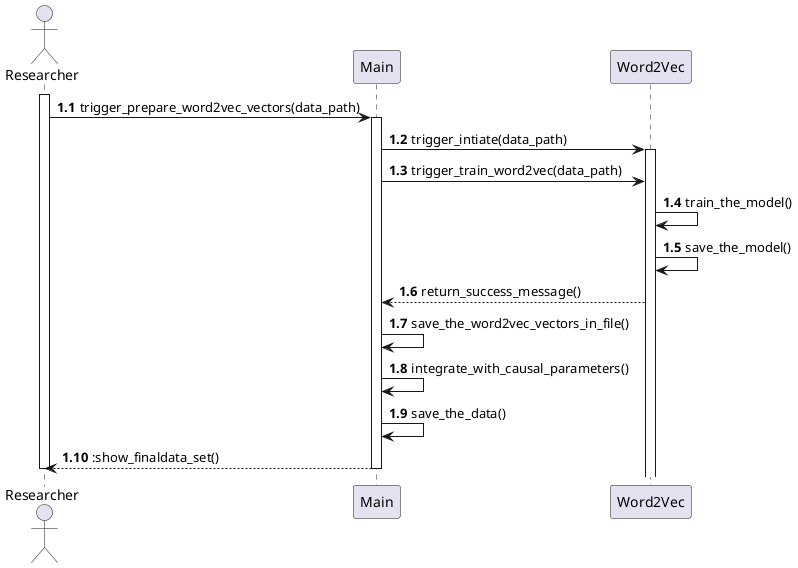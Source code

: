 @startuml
'https://plantuml.com/sequence-diagram
autonumber 1.1
actor Researcher
activate Researcher
Researcher-> Main: trigger_prepare_word2vec_vectors(data_path)
activate Main
Main -> Word2Vec: trigger_intiate(data_path)
activate Word2Vec
Main -> Word2Vec: trigger_train_word2vec(data_path)
Word2Vec -> Word2Vec:train_the_model()
Word2Vec -> Word2Vec:save_the_model()
Main <-- Word2Vec: return_success_message()
Main -> Main: save_the_word2vec_vectors_in_file()
Main -> Main:integrate_with_causal_parameters()
Main -> Main:save_the_data()
Main --> Researcher::show_finaldata_set()
deactivate Main
deactivate Researcher
@enduml